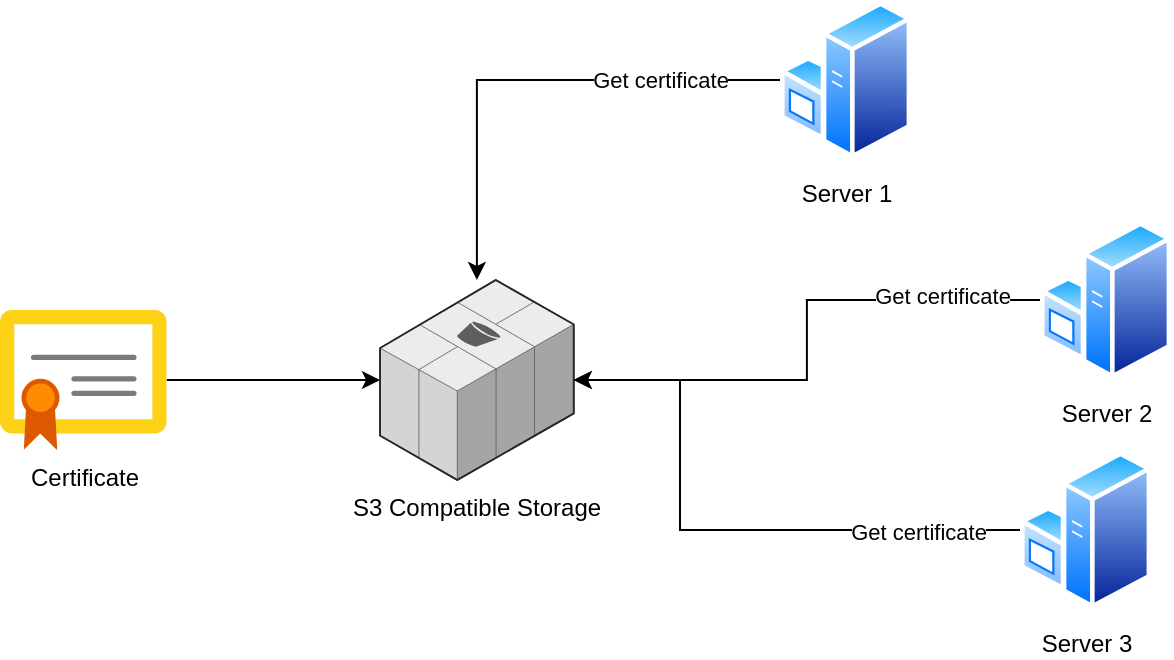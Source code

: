 <mxfile version="14.2.6" type="device" pages="2"><diagram id="8TLYoEhMUT9Sj5bz-OTz" name="Page-1"><mxGraphModel dx="1422" dy="705" grid="1" gridSize="10" guides="1" tooltips="1" connect="1" arrows="1" fold="1" page="1" pageScale="1" pageWidth="827" pageHeight="1169" math="0" shadow="0"><root><mxCell id="0"/><mxCell id="1" parent="0"/><mxCell id="ACkQ818HvG3PQ7Y-5R57-5" style="edgeStyle=orthogonalEdgeStyle;rounded=0;orthogonalLoop=1;jettySize=auto;html=1;" edge="1" parent="1" source="ACkQ818HvG3PQ7Y-5R57-1" target="ACkQ818HvG3PQ7Y-5R57-4"><mxGeometry relative="1" as="geometry"/></mxCell><mxCell id="ACkQ818HvG3PQ7Y-5R57-1" value="Certificate" style="aspect=fixed;html=1;points=[];align=center;image;fontSize=12;image=img/lib/mscae/Certificate.svg;" vertex="1" parent="1"><mxGeometry x="90" y="515" width="83.33" height="70" as="geometry"/></mxCell><mxCell id="ACkQ818HvG3PQ7Y-5R57-4" value="S3 Compatible Storage" style="verticalLabelPosition=bottom;html=1;verticalAlign=top;strokeWidth=1;align=center;outlineConnect=0;dashed=0;outlineConnect=0;shape=mxgraph.aws3d.s3;fillColor=#ECECEC;strokeColor=#5E5E5E;aspect=fixed;" vertex="1" parent="1"><mxGeometry x="280" y="500" width="96.86" height="100" as="geometry"/></mxCell><mxCell id="ACkQ818HvG3PQ7Y-5R57-7" value="Get certificate" style="edgeStyle=orthogonalEdgeStyle;rounded=0;orthogonalLoop=1;jettySize=auto;html=1;" edge="1" parent="1" source="ACkQ818HvG3PQ7Y-5R57-6" target="ACkQ818HvG3PQ7Y-5R57-4"><mxGeometry x="-0.523" relative="1" as="geometry"><mxPoint as="offset"/></mxGeometry></mxCell><mxCell id="ACkQ818HvG3PQ7Y-5R57-6" value="Server 1" style="aspect=fixed;perimeter=ellipsePerimeter;html=1;align=center;shadow=0;dashed=0;spacingTop=3;image;image=img/lib/active_directory/windows_server.svg;" vertex="1" parent="1"><mxGeometry x="480" y="360" width="65.6" height="80" as="geometry"/></mxCell><mxCell id="ACkQ818HvG3PQ7Y-5R57-9" style="edgeStyle=orthogonalEdgeStyle;rounded=0;orthogonalLoop=1;jettySize=auto;html=1;" edge="1" parent="1" source="ACkQ818HvG3PQ7Y-5R57-8" target="ACkQ818HvG3PQ7Y-5R57-4"><mxGeometry relative="1" as="geometry"/></mxCell><mxCell id="ACkQ818HvG3PQ7Y-5R57-12" value="Get certificate" style="edgeLabel;html=1;align=center;verticalAlign=middle;resizable=0;points=[];" vertex="1" connectable="0" parent="ACkQ818HvG3PQ7Y-5R57-9"><mxGeometry x="-0.641" y="-2" relative="1" as="geometry"><mxPoint as="offset"/></mxGeometry></mxCell><mxCell id="ACkQ818HvG3PQ7Y-5R57-8" value="Server 2" style="aspect=fixed;perimeter=ellipsePerimeter;html=1;align=center;shadow=0;dashed=0;spacingTop=3;image;image=img/lib/active_directory/windows_server.svg;" vertex="1" parent="1"><mxGeometry x="610" y="470" width="65.6" height="80" as="geometry"/></mxCell><mxCell id="ACkQ818HvG3PQ7Y-5R57-11" style="edgeStyle=orthogonalEdgeStyle;rounded=0;orthogonalLoop=1;jettySize=auto;html=1;" edge="1" parent="1" source="ACkQ818HvG3PQ7Y-5R57-10" target="ACkQ818HvG3PQ7Y-5R57-4"><mxGeometry relative="1" as="geometry"><Array as="points"><mxPoint x="430" y="625"/><mxPoint x="430" y="550"/></Array></mxGeometry></mxCell><mxCell id="ACkQ818HvG3PQ7Y-5R57-13" value="Get certificate" style="edgeLabel;html=1;align=center;verticalAlign=middle;resizable=0;points=[];" vertex="1" connectable="0" parent="ACkQ818HvG3PQ7Y-5R57-11"><mxGeometry x="-0.658" y="1" relative="1" as="geometry"><mxPoint as="offset"/></mxGeometry></mxCell><mxCell id="ACkQ818HvG3PQ7Y-5R57-10" value="Server 3" style="aspect=fixed;perimeter=ellipsePerimeter;html=1;align=center;shadow=0;dashed=0;spacingTop=3;image;image=img/lib/active_directory/windows_server.svg;" vertex="1" parent="1"><mxGeometry x="600" y="585" width="65.6" height="80" as="geometry"/></mxCell></root></mxGraphModel></diagram><diagram id="ctn23Ird6PTVIo4RyPif" name="Page-2"><mxGraphModel dx="1422" dy="762" grid="1" gridSize="10" guides="1" tooltips="1" connect="1" arrows="1" fold="1" page="1" pageScale="1" pageWidth="827" pageHeight="1169" math="0" shadow="0"><root><mxCell id="PXwz7_Qe8olkmqCr0CXD-0"/><mxCell id="PXwz7_Qe8olkmqCr0CXD-1" parent="PXwz7_Qe8olkmqCr0CXD-0"/><mxCell id="PXwz7_Qe8olkmqCr0CXD-2" value="Test" style="text;html=1;strokeColor=none;fillColor=none;align=center;verticalAlign=middle;whiteSpace=wrap;rounded=0;" vertex="1" parent="PXwz7_Qe8olkmqCr0CXD-1"><mxGeometry x="280" y="370" width="40" height="20" as="geometry"/></mxCell></root></mxGraphModel></diagram></mxfile>